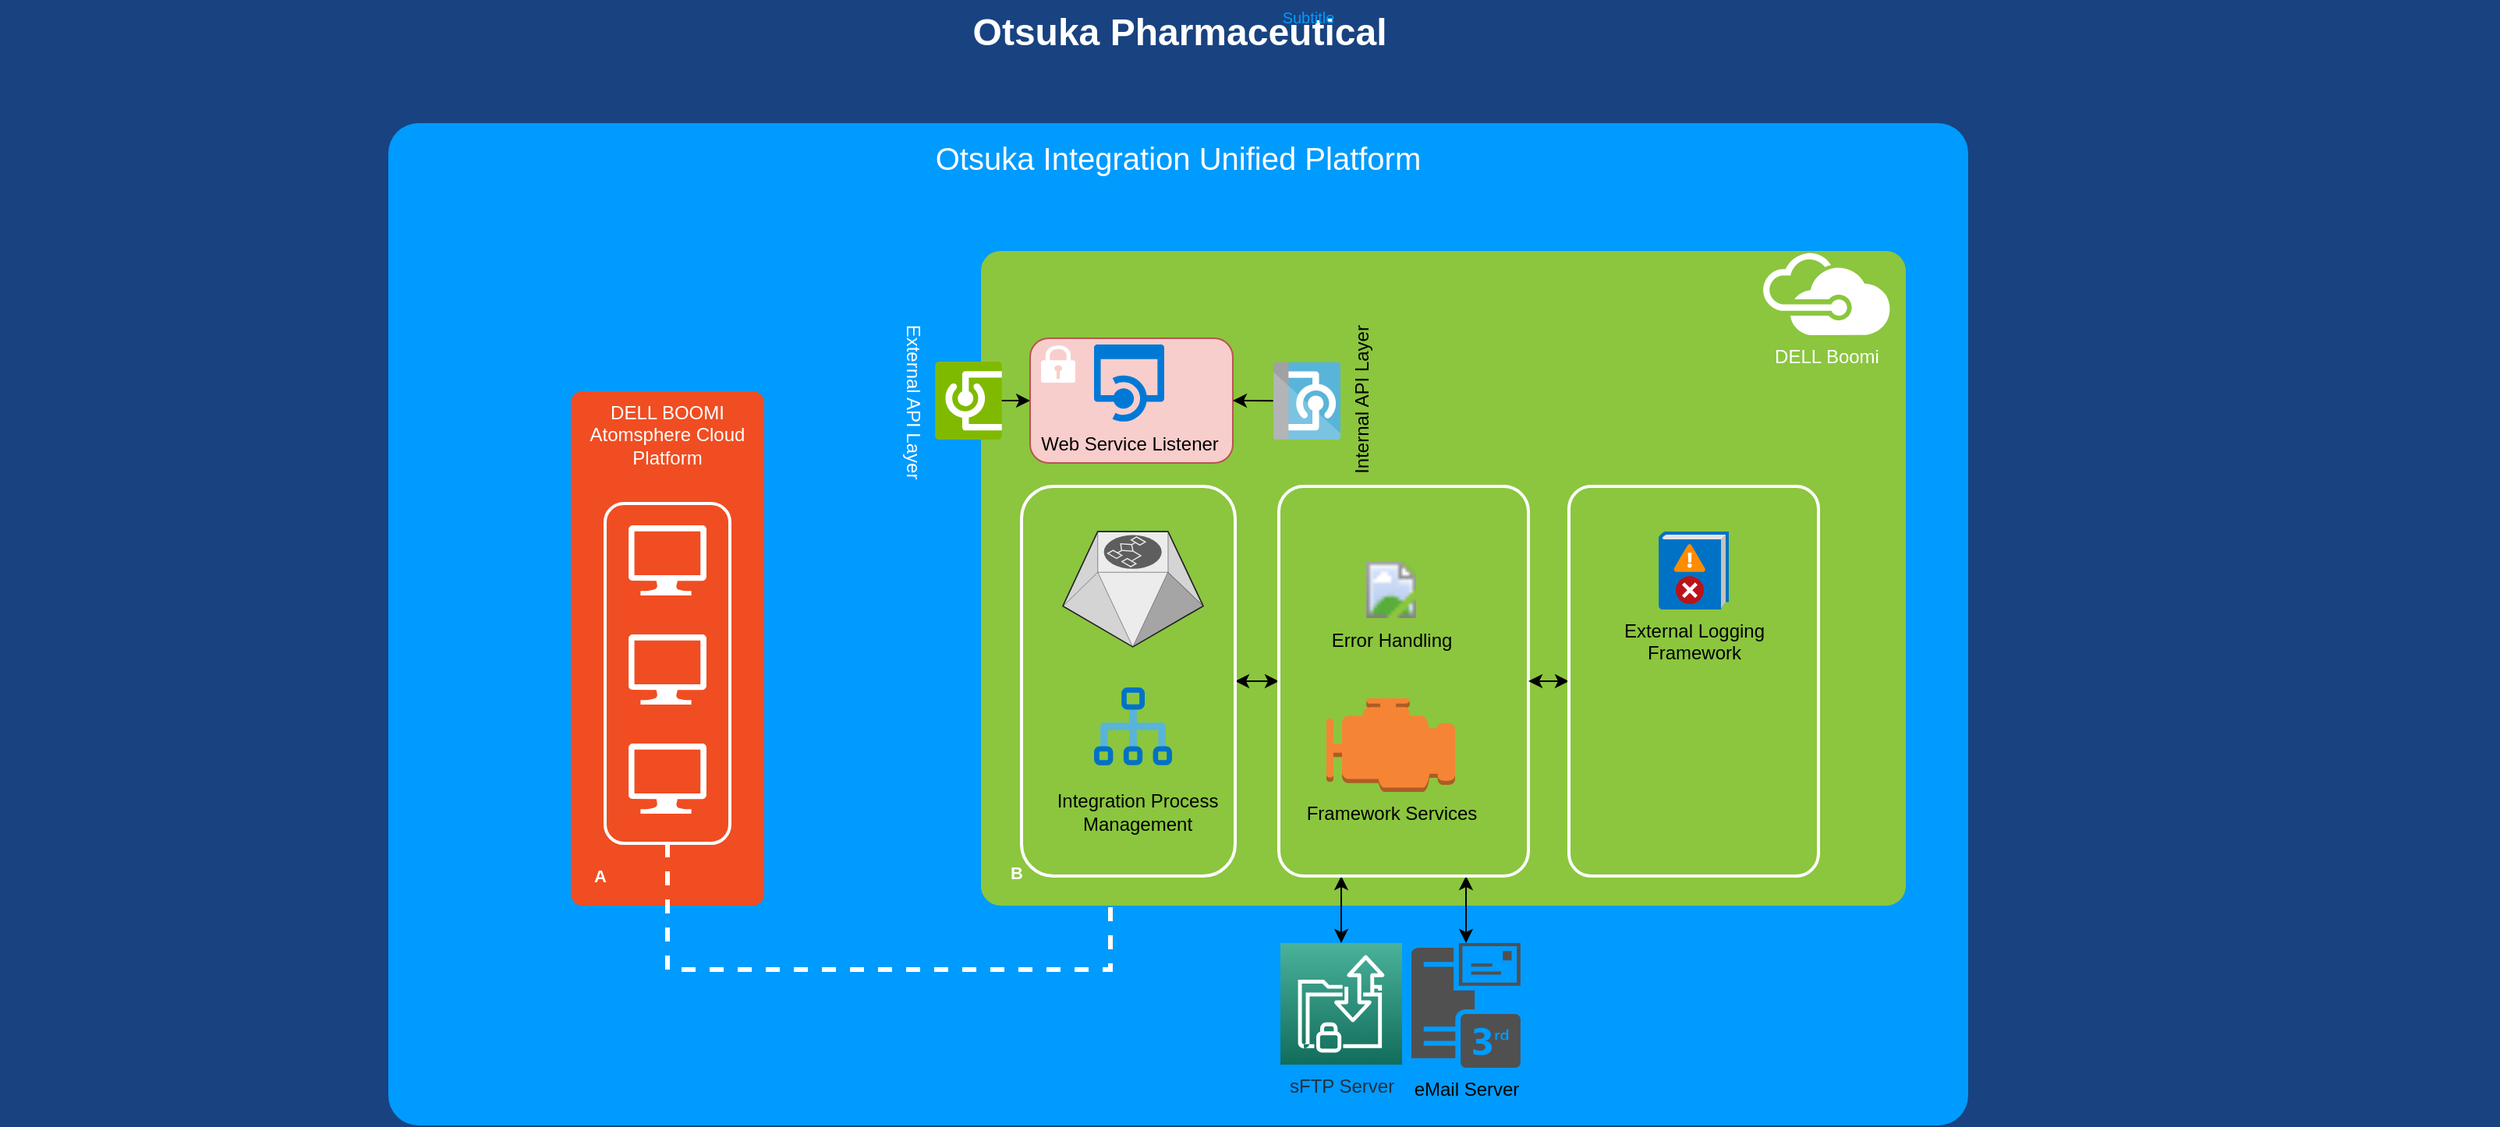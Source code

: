 <mxfile pages="1" version="11.2.8" type="github"><diagram name="Page-1" id="7a6c530e-6e37-e111-ec74-82921da8cc10"><mxGraphModel dx="1315" dy="1213" grid="1" gridSize="10" guides="1" tooltips="1" connect="1" arrows="1" fold="1" page="1" pageScale="1.5" pageWidth="1169" pageHeight="826" background="#184380" math="0" shadow="0"><root><mxCell id="0" style=";html=1;"/><mxCell id="1" style=";html=1;" parent="0"/><mxCell id="23046e2b9bb16c14-116" value="Otsuka Integration Unified Platform" style="whiteSpace=wrap;html=1;rounded=1;shadow=0;strokeColor=none;strokeWidth=2;fillColor=#009BFF;fontSize=20;fontColor=#FFFFFF;align=center;arcSize=3;verticalAlign=top;spacingTop=4;" parent="1" vertex="1"><mxGeometry x="287" y="217" width="1013" height="643" as="geometry"/></mxCell><mxCell id="23046e2b9bb16c14-27" value="" style="rounded=1;whiteSpace=wrap;html=1;shadow=0;strokeWidth=2;fillColor=#8BC63E;fontSize=12;fontColor=#000000;align=center;strokeColor=none;arcSize=3;" parent="1" vertex="1"><mxGeometry x="667" y="299" width="593" height="420" as="geometry"/></mxCell><mxCell id="6Zg3xSgMsnA3RtaZrUkW-26" value="" style="edgeStyle=orthogonalEdgeStyle;rounded=0;orthogonalLoop=1;jettySize=auto;html=1;fontColor=#000000;startArrow=classic;startFill=1;exitX=0.75;exitY=1;exitDx=0;exitDy=0;" edge="1" parent="1" source="23046e2b9bb16c14-2" target="6Zg3xSgMsnA3RtaZrUkW-25"><mxGeometry relative="1" as="geometry"/></mxCell><mxCell id="6Zg3xSgMsnA3RtaZrUkW-27" style="edgeStyle=orthogonalEdgeStyle;rounded=0;orthogonalLoop=1;jettySize=auto;html=1;exitX=0;exitY=0.5;exitDx=0;exitDy=0;entryX=1;entryY=0.5;entryDx=0;entryDy=0;fontColor=#000000;startArrow=classic;startFill=1;" edge="1" parent="1" source="23046e2b9bb16c14-2" target="23046e2b9bb16c14-1"><mxGeometry relative="1" as="geometry"/></mxCell><mxCell id="6Zg3xSgMsnA3RtaZrUkW-30" style="edgeStyle=orthogonalEdgeStyle;rounded=0;orthogonalLoop=1;jettySize=auto;html=1;exitX=0.25;exitY=1;exitDx=0;exitDy=0;startArrow=classic;startFill=1;fontColor=#000000;" edge="1" parent="1" source="23046e2b9bb16c14-2" target="6Zg3xSgMsnA3RtaZrUkW-29"><mxGeometry relative="1" as="geometry"/></mxCell><mxCell id="23046e2b9bb16c14-2" value="" style="rounded=1;whiteSpace=wrap;html=1;shadow=0;strokeWidth=2;fillColor=none;fontSize=12;fontColor=#000000;align=center;strokeColor=#FFFFFF;arcSize=10;" parent="1" vertex="1"><mxGeometry x="858" y="450" width="160" height="250" as="geometry"/></mxCell><mxCell id="23046e2b9bb16c14-28" value="DELL BOOMI Atomsphere Cloud Platform" style="rounded=1;whiteSpace=wrap;html=1;shadow=0;strokeWidth=2;fillColor=#F04D22;fontSize=12;fontColor=#FFFFFF;align=center;strokeColor=none;arcSize=6;verticalAlign=top;" parent="1" vertex="1"><mxGeometry x="404" y="389" width="124" height="330" as="geometry"/></mxCell><mxCell id="23046e2b9bb16c14-49" value="" style="rounded=1;whiteSpace=wrap;html=1;shadow=0;strokeWidth=2;fillColor=none;fontSize=12;fontColor=#000000;align=center;strokeColor=#FFFFFF;" parent="1" vertex="1"><mxGeometry x="426" y="461" width="80" height="218" as="geometry"/></mxCell><mxCell id="23046e2b9bb16c14-1" value="" style="rounded=1;whiteSpace=wrap;html=1;shadow=0;strokeWidth=2;fillColor=none;fontSize=12;fontColor=#000000;align=center;strokeColor=#FFFFFF;" parent="1" vertex="1"><mxGeometry x="693" y="450" width="137" height="250" as="geometry"/></mxCell><mxCell id="24964f25f45c63f1-1" value="" style="verticalLabelPosition=bottom;html=1;verticalAlign=top;strokeColor=none;fillColor=#FFFFFF;shape=mxgraph.azure.computer;rounded=0;shadow=0;fontSize=12;fontColor=#000000;align=center;" parent="1" vertex="1"><mxGeometry x="441" y="475" width="50" height="45" as="geometry"/></mxCell><mxCell id="24964f25f45c63f1-2" value="" style="verticalLabelPosition=bottom;html=1;verticalAlign=top;strokeColor=none;fillColor=#FFFFFF;shape=mxgraph.azure.computer;rounded=0;shadow=0;fontSize=12;fontColor=#000000;align=center;" parent="1" vertex="1"><mxGeometry x="441" y="545" width="50" height="45" as="geometry"/></mxCell><mxCell id="24964f25f45c63f1-3" value="" style="verticalLabelPosition=bottom;html=1;verticalAlign=top;strokeColor=none;fillColor=#FFFFFF;shape=mxgraph.azure.computer;rounded=0;shadow=0;fontSize=12;fontColor=#000000;align=center;" parent="1" vertex="1"><mxGeometry x="441" y="615" width="50" height="45" as="geometry"/></mxCell><mxCell id="23046e2b9bb16c14-48" value="DELL Boomi" style="shadow=0;dashed=0;html=1;strokeColor=none;fillColor=#FFFFFF;labelPosition=center;verticalLabelPosition=bottom;verticalAlign=top;shape=mxgraph.office.clouds.azure;rounded=1;fontSize=12;fontColor=#FFFFFF;align=center;" parent="1" vertex="1"><mxGeometry x="1167.5" y="300" width="83" height="53" as="geometry"/></mxCell><mxCell id="6Zg3xSgMsnA3RtaZrUkW-28" style="edgeStyle=orthogonalEdgeStyle;rounded=0;orthogonalLoop=1;jettySize=auto;html=1;exitX=0;exitY=0.5;exitDx=0;exitDy=0;entryX=1;entryY=0.5;entryDx=0;entryDy=0;startArrow=classic;startFill=1;fontColor=#000000;" edge="1" parent="1" source="23046e2b9bb16c14-55" target="23046e2b9bb16c14-2"><mxGeometry relative="1" as="geometry"/></mxCell><mxCell id="23046e2b9bb16c14-55" value="" style="rounded=1;whiteSpace=wrap;html=1;shadow=0;strokeWidth=2;fillColor=none;fontSize=12;fontColor=#000000;align=center;strokeColor=#FFFFFF;arcSize=9;" parent="1" vertex="1"><mxGeometry x="1044" y="450" width="160" height="250" as="geometry"/></mxCell><mxCell id="23046e2b9bb16c14-81" value="A" style="text;html=1;strokeColor=none;fillColor=none;align=center;verticalAlign=middle;whiteSpace=wrap;rounded=1;shadow=0;fontSize=11;fontColor=#FFFFFF;fontStyle=1" parent="1" vertex="1"><mxGeometry x="413" y="690" width="20" height="20" as="geometry"/></mxCell><mxCell id="23046e2b9bb16c14-82" value="B" style="text;html=1;strokeColor=none;fillColor=none;align=center;verticalAlign=middle;whiteSpace=wrap;rounded=1;shadow=0;fontSize=11;fontColor=#FFFFFF;fontStyle=1" parent="1" vertex="1"><mxGeometry x="679.5" y="688" width="20" height="20" as="geometry"/></mxCell><mxCell id="23046e2b9bb16c14-113" value="Otsuka Pharmaceutical" style="text;strokeColor=none;fillColor=none;html=1;fontSize=24;fontStyle=1;verticalAlign=middle;align=center;rounded=0;shadow=0;fontColor=#FFFFFF;" parent="1" vertex="1"><mxGeometry x="38.5" y="138.5" width="1510" height="40" as="geometry"/></mxCell><mxCell id="23046e2b9bb16c14-114" value="Subtitle" style="text;html=1;strokeColor=none;fillColor=none;align=center;verticalAlign=middle;whiteSpace=wrap;rounded=0;shadow=0;fontSize=10;fontColor=#009BFF;" parent="1" vertex="1"><mxGeometry x="114" y="138.5" width="1526" height="20" as="geometry"/></mxCell><mxCell id="6Zg3xSgMsnA3RtaZrUkW-4" style="edgeStyle=orthogonalEdgeStyle;html=1;startArrow=none;startFill=0;startSize=10;endArrow=none;endFill=0;endSize=10;strokeWidth=3;fontSize=11;fontColor=#FFFFFF;strokeColor=#FFFFFF;dashed=1;rounded=0;exitX=0.5;exitY=1;exitDx=0;exitDy=0;" edge="1" parent="1" source="23046e2b9bb16c14-49"><mxGeometry relative="1" as="geometry"><mxPoint x="642.059" y="707.529" as="sourcePoint"/><Array as="points"><mxPoint x="466" y="760"/><mxPoint x="750" y="760"/><mxPoint x="750" y="719"/></Array><mxPoint x="750" y="719" as="targetPoint"/></mxGeometry></mxCell><mxCell id="6Zg3xSgMsnA3RtaZrUkW-9" value="" style="verticalLabelPosition=bottom;html=1;verticalAlign=top;strokeWidth=1;align=center;outlineConnect=0;dashed=0;outlineConnect=0;shape=mxgraph.aws3d.workflowService;fillColor=#ECECEC;strokeColor=#5E5E5E;aspect=fixed;" vertex="1" parent="1"><mxGeometry x="719.5" y="479" width="90" height="74" as="geometry"/></mxCell><mxCell id="6Zg3xSgMsnA3RtaZrUkW-10" value="" style="aspect=fixed;html=1;perimeter=none;align=center;shadow=0;dashed=0;image;fontSize=12;image=img/lib/mscae/Workflow.svg;" vertex="1" parent="1"><mxGeometry x="739.5" y="579" width="50" height="50" as="geometry"/></mxCell><mxCell id="6Zg3xSgMsnA3RtaZrUkW-11" value="Integration Process&lt;br&gt;Management" style="text;html=1;resizable=0;autosize=1;align=center;verticalAlign=middle;points=[];fillColor=none;strokeColor=none;rounded=0;" vertex="1" parent="1"><mxGeometry x="706.5" y="644" width="120" height="30" as="geometry"/></mxCell><mxCell id="6Zg3xSgMsnA3RtaZrUkW-15" value="" style="edgeStyle=orthogonalEdgeStyle;rounded=0;orthogonalLoop=1;jettySize=auto;html=1;fontColor=#FFFFFF;" edge="1" parent="1" source="6Zg3xSgMsnA3RtaZrUkW-13" target="6Zg3xSgMsnA3RtaZrUkW-7"><mxGeometry relative="1" as="geometry"/></mxCell><mxCell id="6Zg3xSgMsnA3RtaZrUkW-13" value="External API Layer" style="aspect=fixed;html=1;perimeter=none;align=center;shadow=0;dashed=0;image;fontSize=12;image=img/lib/mscae/API.svg;fontColor=#FFFFFF;labelBackgroundColor=none;rotation=90;imageBackground=none;" vertex="1" parent="1"><mxGeometry x="634" y="373.5" width="50" height="43" as="geometry"/></mxCell><mxCell id="6Zg3xSgMsnA3RtaZrUkW-14" value="" style="group" vertex="1" connectable="0" parent="1"><mxGeometry x="698.5" y="355" width="130" height="80" as="geometry"/></mxCell><mxCell id="6Zg3xSgMsnA3RtaZrUkW-8" value="" style="group;fontColor=#FFFFFF;" vertex="1" connectable="0" parent="6Zg3xSgMsnA3RtaZrUkW-14"><mxGeometry width="130" height="80" as="geometry"/></mxCell><mxCell id="6Zg3xSgMsnA3RtaZrUkW-7" value="" style="rounded=1;whiteSpace=wrap;html=1;fillColor=#f8cecc;strokeColor=#b85450;" vertex="1" parent="6Zg3xSgMsnA3RtaZrUkW-8"><mxGeometry width="130" height="80" as="geometry"/></mxCell><mxCell id="6Zg3xSgMsnA3RtaZrUkW-3" value="Web Service Listener" style="shadow=0;dashed=0;html=1;strokeColor=none;labelPosition=center;verticalLabelPosition=bottom;verticalAlign=top;align=center;shape=mxgraph.mscae.cloud.api_app;fillColor=#0079D6;pointerEvents=1;fontColor=#000000;" vertex="1" parent="6Zg3xSgMsnA3RtaZrUkW-8"><mxGeometry x="41" y="4" width="45" height="50" as="geometry"/></mxCell><mxCell id="24964f25f45c63f1-6" value="" style="shadow=0;dashed=0;html=1;strokeColor=none;shape=mxgraph.mscae.enterprise.lock;fillColor=#FFFFFF;rounded=0;fontSize=12;fontColor=#000000;align=center;" parent="6Zg3xSgMsnA3RtaZrUkW-8" vertex="1"><mxGeometry x="7" y="4.5" width="22" height="24" as="geometry"/></mxCell><mxCell id="6Zg3xSgMsnA3RtaZrUkW-17" value="Error Handling" style="aspect=fixed;html=1;perimeter=none;align=center;shadow=0;dashed=0;image;fontSize=12;image=img/lib/mscae/HealthWarningBadge.svg;labelBackgroundColor=none;" vertex="1" parent="1"><mxGeometry x="905" y="498" width="50" height="36.5" as="geometry"/></mxCell><mxCell id="6Zg3xSgMsnA3RtaZrUkW-20" value="Framework Services" style="outlineConnect=0;dashed=0;verticalLabelPosition=bottom;verticalAlign=top;align=center;html=1;shape=mxgraph.aws3.emr_engine;fillColor=#F58534;gradientColor=none;labelBackgroundColor=none;fontColor=#000000;" vertex="1" parent="1"><mxGeometry x="888.5" y="586" width="82.5" height="60" as="geometry"/></mxCell><mxCell id="6Zg3xSgMsnA3RtaZrUkW-21" value="Internal API Layer" style="aspect=fixed;html=1;perimeter=none;align=center;shadow=0;dashed=0;image;fontSize=12;image=img/lib/mscae/App_Service_API_Apps.svg;labelBackgroundColor=none;rotation=-90;" vertex="1" parent="1"><mxGeometry x="851" y="373.735" width="50" height="43" as="geometry"/></mxCell><mxCell id="6Zg3xSgMsnA3RtaZrUkW-23" value="" style="endArrow=classic;html=1;fontColor=#000000;exitX=0.502;exitY=-0.003;exitDx=0;exitDy=0;exitPerimeter=0;entryX=1;entryY=0.5;entryDx=0;entryDy=0;" edge="1" parent="1" source="6Zg3xSgMsnA3RtaZrUkW-21" target="6Zg3xSgMsnA3RtaZrUkW-7"><mxGeometry width="50" height="50" relative="1" as="geometry"><mxPoint x="604" y="790" as="sourcePoint"/><mxPoint x="754" y="710" as="targetPoint"/></mxGeometry></mxCell><mxCell id="6Zg3xSgMsnA3RtaZrUkW-24" value="External Logging &lt;br&gt;Framework" style="aspect=fixed;html=1;perimeter=none;align=center;shadow=0;dashed=0;image;fontSize=12;image=img/lib/mscae/EventLog.svg;labelBackgroundColor=none;" vertex="1" parent="1"><mxGeometry x="1101.5" y="479" width="45" height="50" as="geometry"/></mxCell><mxCell id="6Zg3xSgMsnA3RtaZrUkW-25" value="eMail Server" style="pointerEvents=1;shadow=0;dashed=0;html=1;strokeColor=none;fillColor=#505050;labelPosition=center;verticalLabelPosition=bottom;verticalAlign=top;outlineConnect=0;align=center;shape=mxgraph.office.servers.3rd_party_mail_server;labelBackgroundColor=none;fontColor=#000000;" vertex="1" parent="1"><mxGeometry x="943" y="743" width="70" height="80" as="geometry"/></mxCell><mxCell id="6Zg3xSgMsnA3RtaZrUkW-29" value="sFTP Server" style="outlineConnect=0;fontColor=#232F3E;gradientColor=#4AB29A;gradientDirection=north;fillColor=#116D5B;strokeColor=#ffffff;dashed=0;verticalLabelPosition=bottom;verticalAlign=top;align=center;html=1;fontSize=12;fontStyle=0;aspect=fixed;shape=mxgraph.aws4.resourceIcon;resIcon=mxgraph.aws4.transfer_for_sftp;labelBackgroundColor=none;" vertex="1" parent="1"><mxGeometry x="859" y="743" width="78" height="78" as="geometry"/></mxCell></root></mxGraphModel></diagram></mxfile>